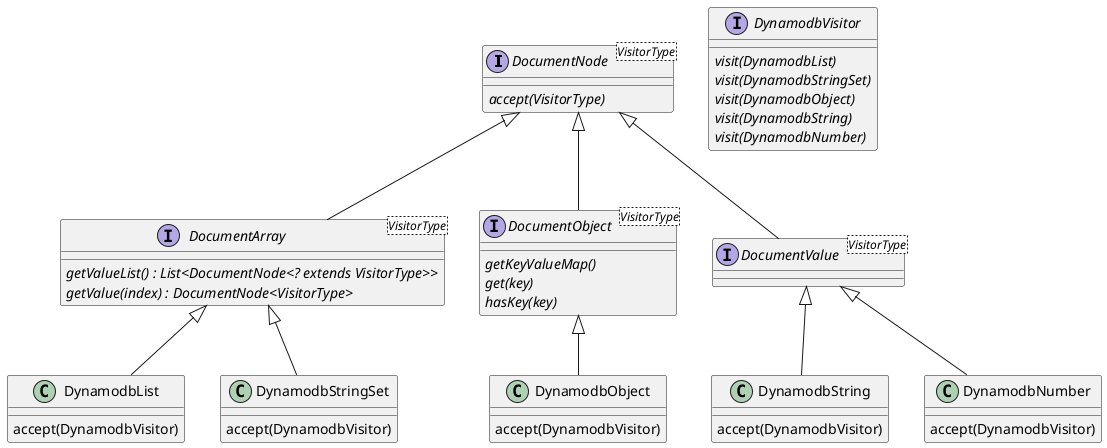 @startuml

interface DocumentNode<VisitorType>{
{abstract} accept(VisitorType)
}
interface DocumentArray<VisitorType>{
{abstract} getValueList() : List<DocumentNode<? extends VisitorType>>
{abstract} getValue(index) : DocumentNode<VisitorType>
}
interface DocumentObject<VisitorType>{
{abstract} getKeyValueMap()
{abstract} get(key)
{abstract} hasKey(key)
}
interface DocumentValue<VisitorType>{
}

interface DynamodbVisitor{
{abstract} visit(DynamodbList)
{abstract} visit(DynamodbStringSet)
{abstract} visit(DynamodbObject)
{abstract} visit(DynamodbString)
{abstract} visit(DynamodbNumber)
}

DocumentNode <|-- DocumentArray
DocumentNode <|-- DocumentObject
DocumentNode <|-- DocumentValue

DocumentArray <|-- DynamodbList
DocumentArray <|-- DynamodbStringSet
DocumentObject <|-- DynamodbObject
DocumentValue <|-- DynamodbString
DocumentValue <|-- DynamodbNumber

class DynamodbList{
accept(DynamodbVisitor)
}

class DynamodbStringSet{
accept(DynamodbVisitor)
}

class DynamodbObject{
accept(DynamodbVisitor)
}

class DynamodbString{
accept(DynamodbVisitor)
}

class DynamodbNumber{
accept(DynamodbVisitor)
}

@enduml